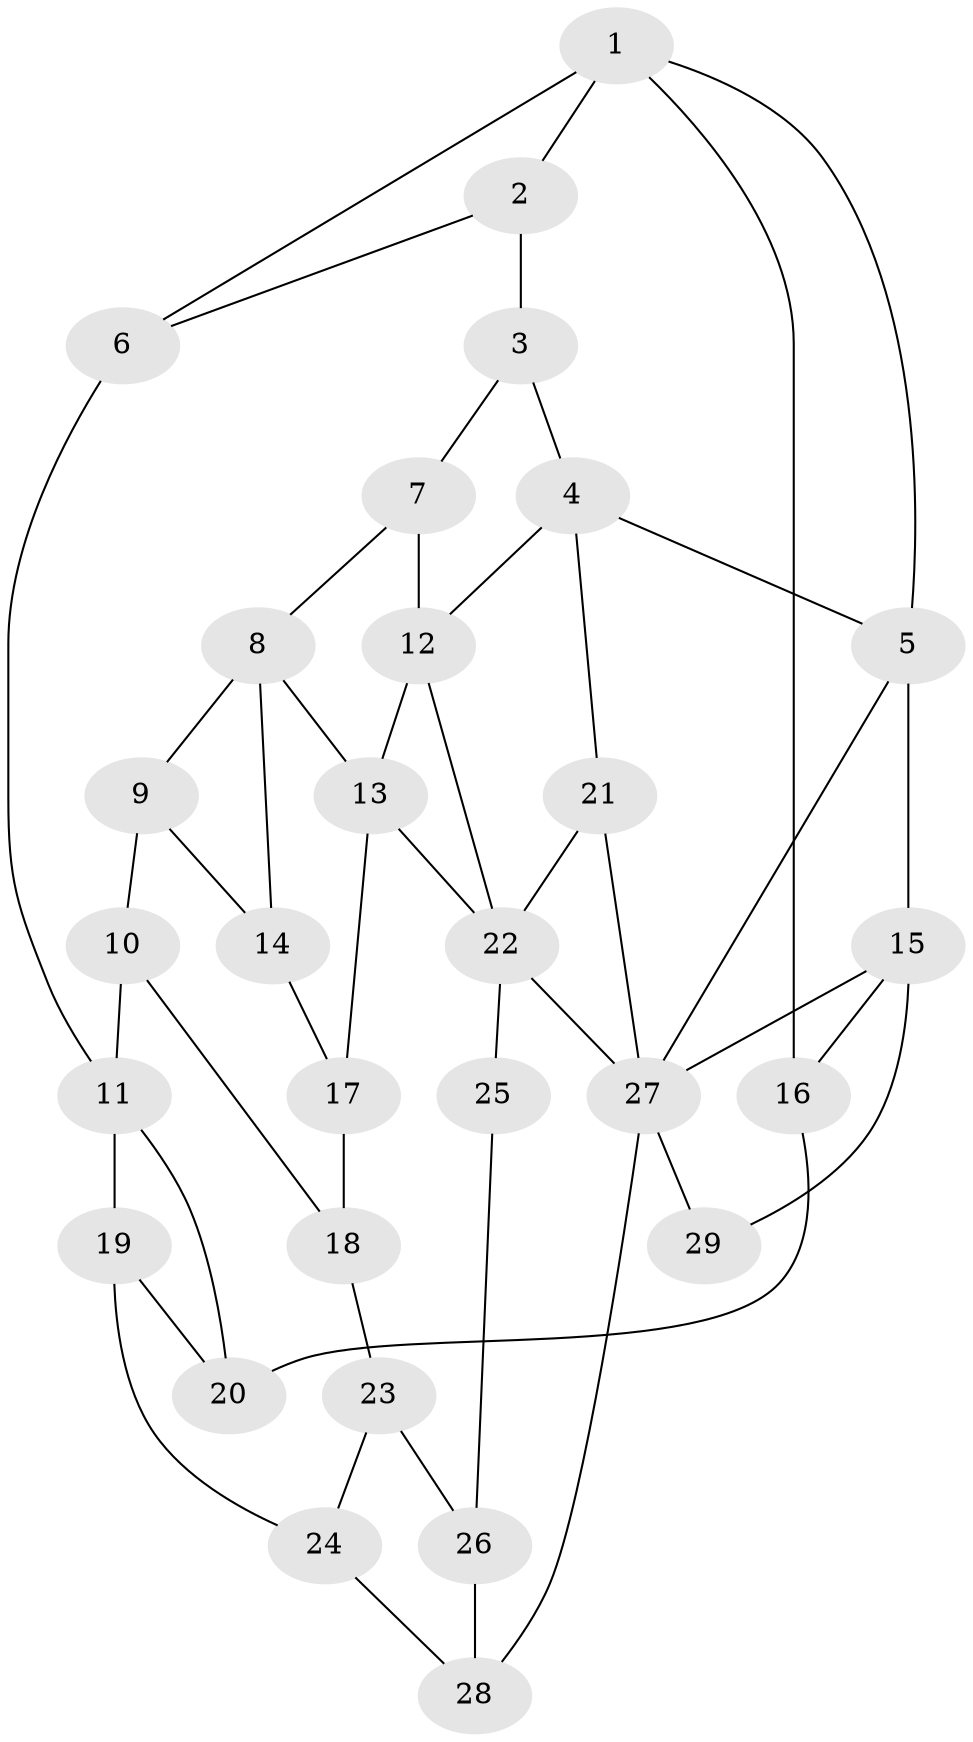 // original degree distribution, {3: 0.034482758620689655, 4: 0.29310344827586204, 6: 0.25862068965517243, 5: 0.41379310344827586}
// Generated by graph-tools (version 1.1) at 2025/38/03/09/25 02:38:34]
// undirected, 29 vertices, 49 edges
graph export_dot {
graph [start="1"]
  node [color=gray90,style=filled];
  1;
  2;
  3;
  4;
  5;
  6;
  7;
  8;
  9;
  10;
  11;
  12;
  13;
  14;
  15;
  16;
  17;
  18;
  19;
  20;
  21;
  22;
  23;
  24;
  25;
  26;
  27;
  28;
  29;
  1 -- 2 [weight=1.0];
  1 -- 5 [weight=1.0];
  1 -- 6 [weight=1.0];
  1 -- 16 [weight=1.0];
  2 -- 3 [weight=1.0];
  2 -- 6 [weight=1.0];
  3 -- 4 [weight=1.0];
  3 -- 7 [weight=1.0];
  4 -- 5 [weight=1.0];
  4 -- 12 [weight=1.0];
  4 -- 21 [weight=1.0];
  5 -- 15 [weight=1.0];
  5 -- 27 [weight=1.0];
  6 -- 11 [weight=2.0];
  7 -- 8 [weight=1.0];
  7 -- 12 [weight=2.0];
  8 -- 9 [weight=1.0];
  8 -- 13 [weight=1.0];
  8 -- 14 [weight=1.0];
  9 -- 10 [weight=2.0];
  9 -- 14 [weight=1.0];
  10 -- 11 [weight=2.0];
  10 -- 18 [weight=1.0];
  11 -- 19 [weight=1.0];
  11 -- 20 [weight=1.0];
  12 -- 13 [weight=2.0];
  12 -- 22 [weight=1.0];
  13 -- 17 [weight=1.0];
  13 -- 22 [weight=1.0];
  14 -- 17 [weight=1.0];
  15 -- 16 [weight=2.0];
  15 -- 27 [weight=1.0];
  15 -- 29 [weight=2.0];
  16 -- 20 [weight=1.0];
  17 -- 18 [weight=1.0];
  18 -- 23 [weight=1.0];
  19 -- 20 [weight=1.0];
  19 -- 24 [weight=1.0];
  21 -- 22 [weight=1.0];
  21 -- 27 [weight=2.0];
  22 -- 25 [weight=2.0];
  22 -- 27 [weight=1.0];
  23 -- 24 [weight=1.0];
  23 -- 26 [weight=1.0];
  24 -- 28 [weight=1.0];
  25 -- 26 [weight=1.0];
  26 -- 28 [weight=1.0];
  27 -- 28 [weight=1.0];
  27 -- 29 [weight=1.0];
}
